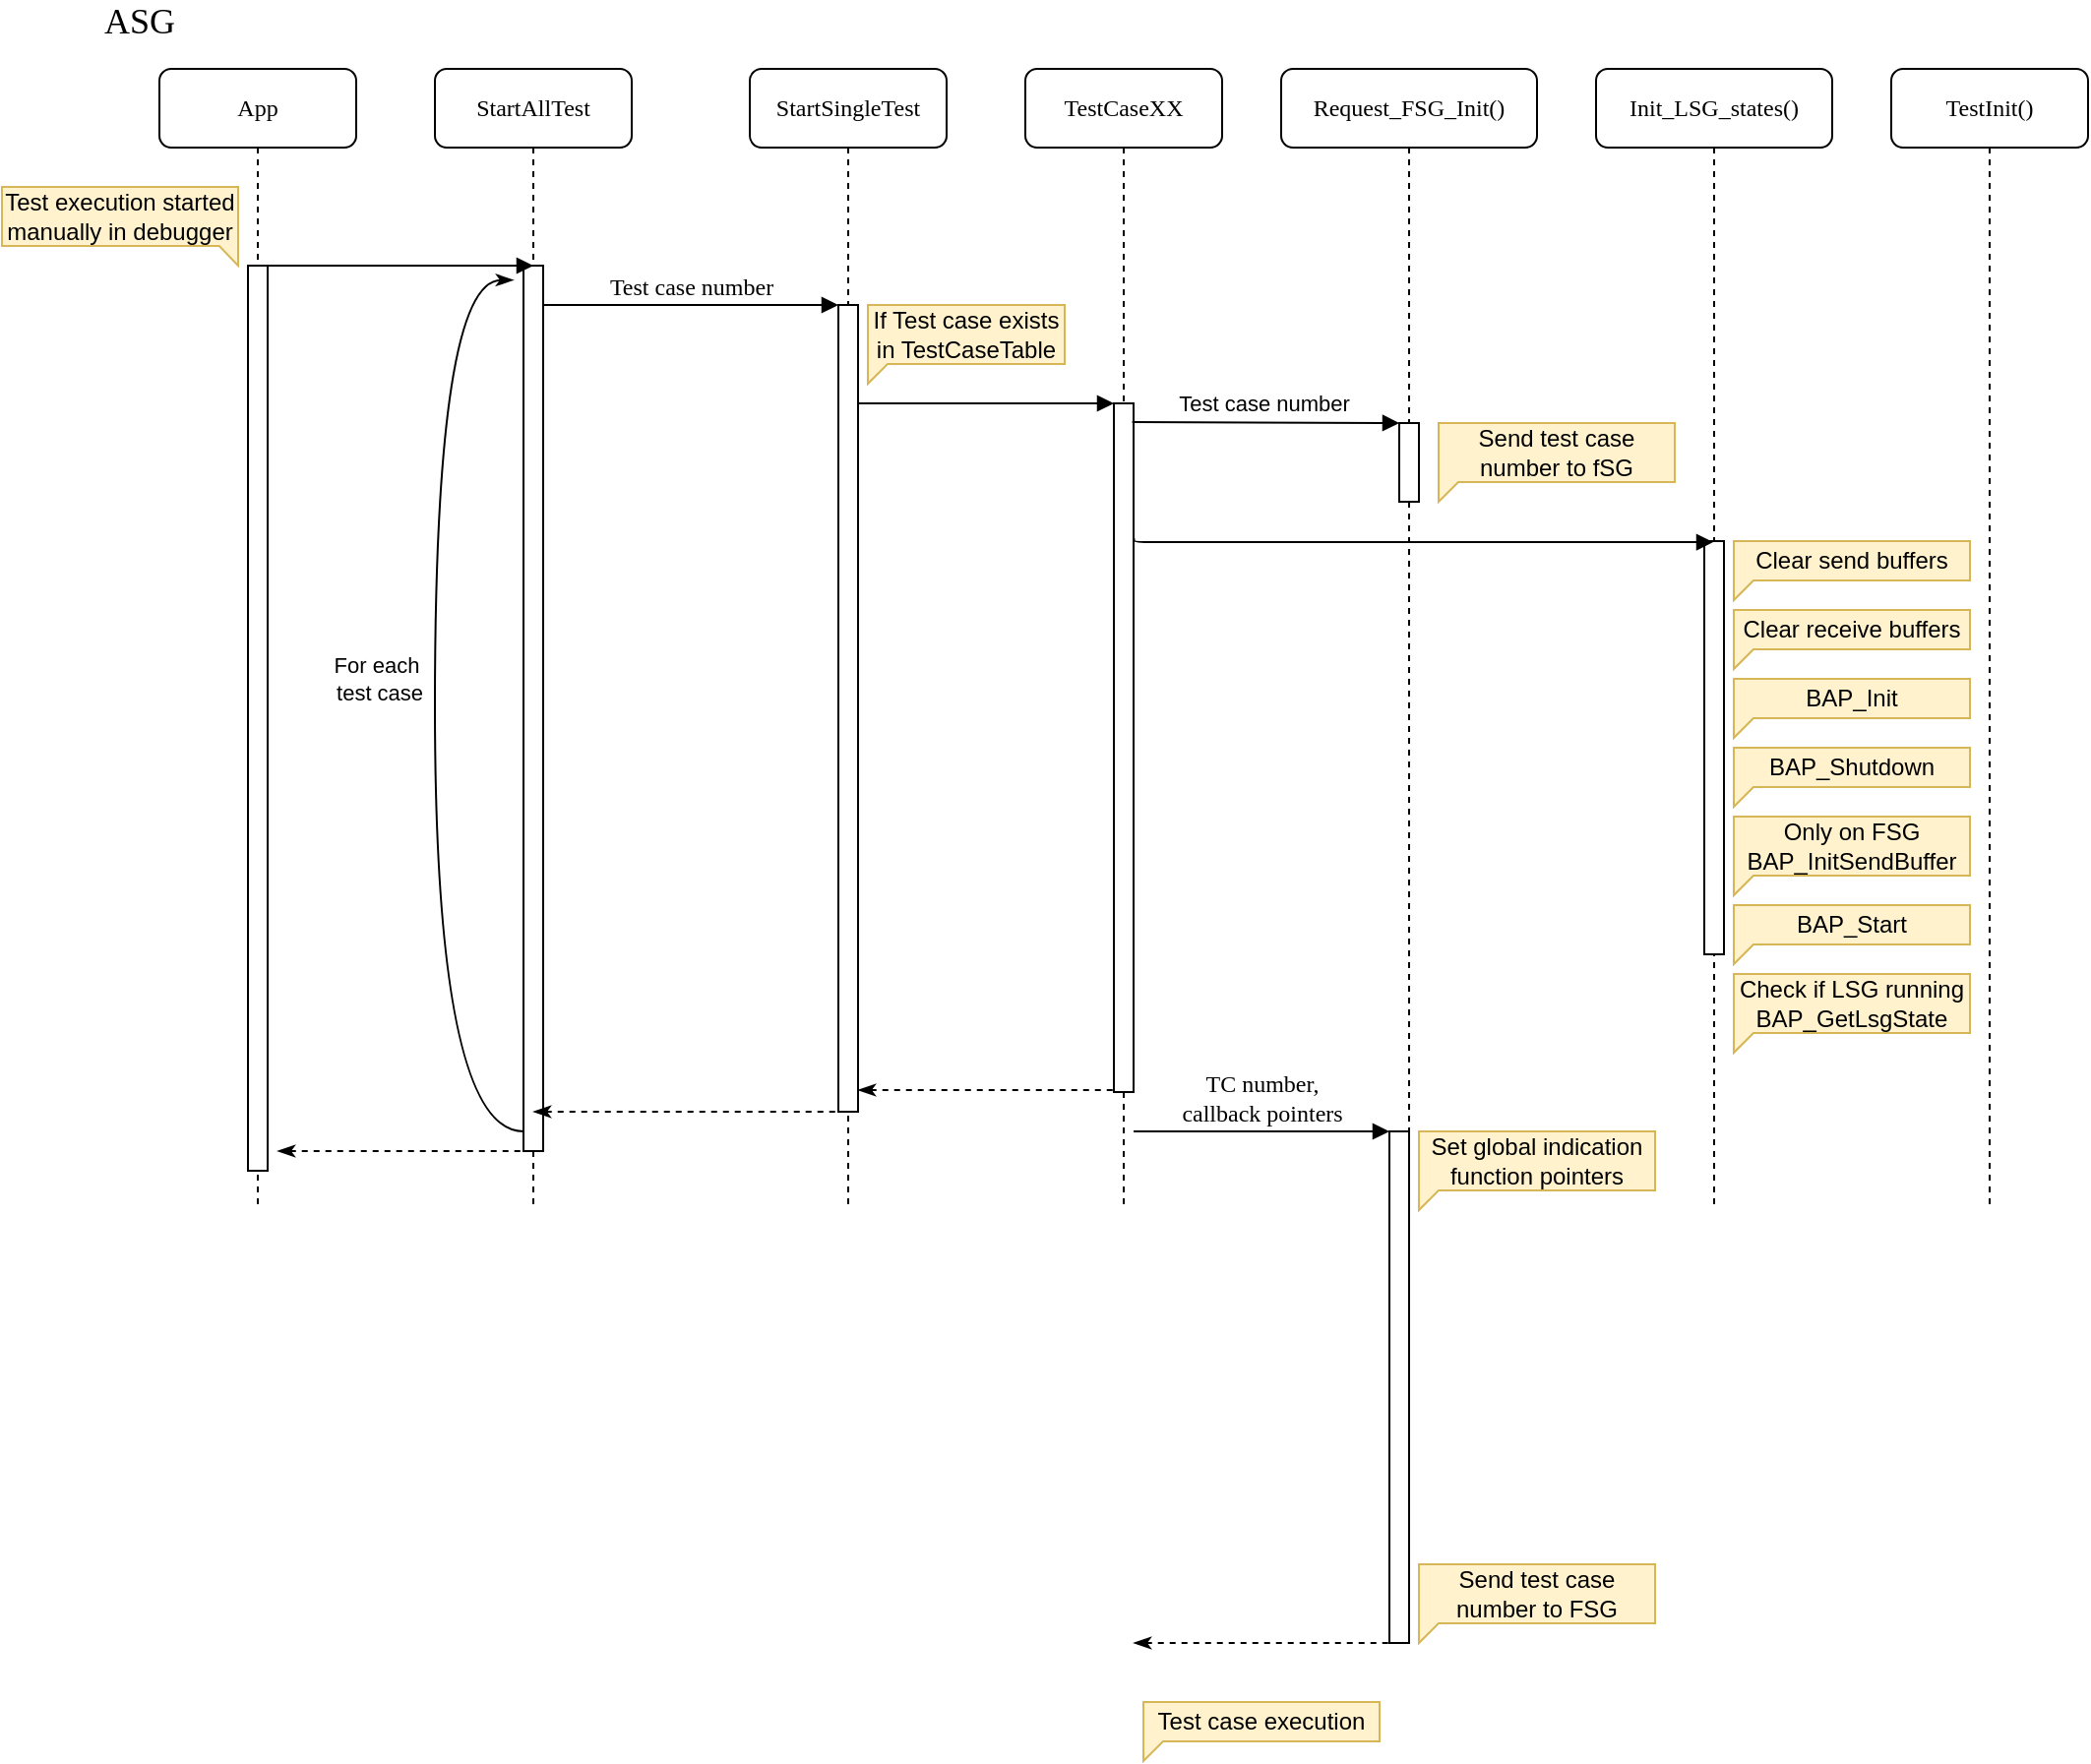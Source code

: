 <mxfile version="14.6.11" type="github">
  <diagram name="Page-1" id="13e1069c-82ec-6db2-03f1-153e76fe0fe0">
    <mxGraphModel dx="1022" dy="478" grid="1" gridSize="10" guides="1" tooltips="1" connect="1" arrows="1" fold="1" page="1" pageScale="1" pageWidth="1100" pageHeight="850" background="none" math="0" shadow="0">
      <root>
        <mxCell id="0" />
        <mxCell id="1" parent="0" />
        <mxCell id="7baba1c4bc27f4b0-2" value="StartAllTest" style="shape=umlLifeline;perimeter=lifelinePerimeter;whiteSpace=wrap;html=1;container=1;collapsible=0;recursiveResize=0;outlineConnect=0;rounded=1;shadow=0;comic=0;labelBackgroundColor=none;strokeWidth=1;fontFamily=Verdana;fontSize=12;align=center;" parent="1" vertex="1">
          <mxGeometry x="240" y="80" width="100" height="580" as="geometry" />
        </mxCell>
        <mxCell id="7baba1c4bc27f4b0-10" value="" style="html=1;points=[];perimeter=orthogonalPerimeter;rounded=0;shadow=0;comic=0;labelBackgroundColor=none;strokeWidth=1;fontFamily=Verdana;fontSize=12;align=center;" parent="7baba1c4bc27f4b0-2" vertex="1">
          <mxGeometry x="45" y="100" width="10" height="450" as="geometry" />
        </mxCell>
        <mxCell id="oMLnvu2sPfIuHbvhSCbc-16" style="edgeStyle=orthogonalEdgeStyle;orthogonalLoop=1;jettySize=auto;html=1;startArrow=classicThin;startFill=1;endArrow=none;endFill=0;exitX=0.167;exitY=0.018;exitDx=0;exitDy=0;exitPerimeter=0;strokeColor=none;curved=1;" parent="7baba1c4bc27f4b0-2" source="7baba1c4bc27f4b0-10" target="7baba1c4bc27f4b0-2" edge="1">
          <mxGeometry relative="1" as="geometry">
            <mxPoint x="40" y="590" as="targetPoint" />
            <Array as="points">
              <mxPoint x="8" y="108" />
              <mxPoint x="8" y="310" />
              <mxPoint x="-30" y="310" />
              <mxPoint x="-30" y="540" />
            </Array>
          </mxGeometry>
        </mxCell>
        <mxCell id="7baba1c4bc27f4b0-3" value="StartSingleTest" style="shape=umlLifeline;perimeter=lifelinePerimeter;whiteSpace=wrap;html=1;container=1;collapsible=0;recursiveResize=0;outlineConnect=0;rounded=1;shadow=0;comic=0;labelBackgroundColor=none;strokeWidth=1;fontFamily=Verdana;fontSize=12;align=center;" parent="1" vertex="1">
          <mxGeometry x="400" y="80" width="100" height="580" as="geometry" />
        </mxCell>
        <mxCell id="7baba1c4bc27f4b0-13" value="" style="html=1;points=[];perimeter=orthogonalPerimeter;rounded=0;shadow=0;comic=0;labelBackgroundColor=none;strokeWidth=1;fontFamily=Verdana;fontSize=12;align=center;" parent="7baba1c4bc27f4b0-3" vertex="1">
          <mxGeometry x="45" y="120" width="10" height="410" as="geometry" />
        </mxCell>
        <mxCell id="7baba1c4bc27f4b0-4" value="TestCaseXX" style="shape=umlLifeline;perimeter=lifelinePerimeter;whiteSpace=wrap;html=1;container=1;collapsible=0;recursiveResize=0;outlineConnect=0;rounded=1;shadow=0;comic=0;labelBackgroundColor=none;strokeWidth=1;fontFamily=Verdana;fontSize=12;align=center;" parent="1" vertex="1">
          <mxGeometry x="540" y="80" width="100" height="580" as="geometry" />
        </mxCell>
        <mxCell id="7baba1c4bc27f4b0-5" value="Init_LSG_states()" style="shape=umlLifeline;perimeter=lifelinePerimeter;whiteSpace=wrap;html=1;container=1;collapsible=0;recursiveResize=0;outlineConnect=0;rounded=1;shadow=0;comic=0;labelBackgroundColor=none;strokeWidth=1;fontFamily=Verdana;fontSize=12;align=center;" parent="1" vertex="1">
          <mxGeometry x="830" y="80" width="120" height="580" as="geometry" />
        </mxCell>
        <mxCell id="0U7owIf70crT0n3WG6go-4" value="" style="html=1;points=[];perimeter=orthogonalPerimeter;rounded=0;shadow=0;comic=0;labelBackgroundColor=none;strokeWidth=1;fontFamily=Verdana;fontSize=12;align=center;" vertex="1" parent="7baba1c4bc27f4b0-5">
          <mxGeometry x="55" y="240" width="10" height="210" as="geometry" />
        </mxCell>
        <mxCell id="7baba1c4bc27f4b0-8" value="App" style="shape=umlLifeline;perimeter=lifelinePerimeter;whiteSpace=wrap;html=1;container=1;collapsible=0;recursiveResize=0;outlineConnect=0;rounded=1;shadow=0;comic=0;labelBackgroundColor=none;strokeWidth=1;fontFamily=Verdana;fontSize=12;align=center;" parent="1" vertex="1">
          <mxGeometry x="100" y="80" width="100" height="580" as="geometry" />
        </mxCell>
        <mxCell id="7baba1c4bc27f4b0-9" value="" style="html=1;points=[];perimeter=orthogonalPerimeter;rounded=0;shadow=0;comic=0;labelBackgroundColor=none;strokeWidth=1;fontFamily=Verdana;fontSize=12;align=center;" parent="7baba1c4bc27f4b0-8" vertex="1">
          <mxGeometry x="45" y="100" width="10" height="460" as="geometry" />
        </mxCell>
        <mxCell id="7baba1c4bc27f4b0-16" value="" style="html=1;points=[];perimeter=orthogonalPerimeter;rounded=0;shadow=0;comic=0;labelBackgroundColor=none;strokeWidth=1;fontFamily=Verdana;fontSize=12;align=center;" parent="1" vertex="1">
          <mxGeometry x="585" y="250" width="10" height="350" as="geometry" />
        </mxCell>
        <mxCell id="7baba1c4bc27f4b0-17" value="" style="html=1;verticalAlign=bottom;endArrow=block;labelBackgroundColor=none;fontFamily=Verdana;fontSize=12;edgeStyle=elbowEdgeStyle;elbow=vertical;" parent="1" source="7baba1c4bc27f4b0-13" target="7baba1c4bc27f4b0-16" edge="1">
          <mxGeometry relative="1" as="geometry">
            <mxPoint x="510" y="220" as="sourcePoint" />
            <Array as="points">
              <mxPoint x="540" y="250" />
              <mxPoint x="540" y="260" />
              <mxPoint x="520" y="270" />
              <mxPoint x="460" y="220" />
            </Array>
            <mxPoint as="offset" />
          </mxGeometry>
        </mxCell>
        <mxCell id="7baba1c4bc27f4b0-19" value="" style="html=1;points=[];perimeter=orthogonalPerimeter;rounded=0;shadow=0;comic=0;labelBackgroundColor=none;strokeWidth=1;fontFamily=Verdana;fontSize=12;align=center;" parent="1" vertex="1">
          <mxGeometry x="725" y="620" width="10" height="260" as="geometry" />
        </mxCell>
        <mxCell id="7baba1c4bc27f4b0-20" value="TC number, &lt;br&gt;callback pointers" style="html=1;verticalAlign=bottom;endArrow=block;entryX=0;entryY=0;labelBackgroundColor=none;fontFamily=Verdana;fontSize=12;edgeStyle=elbowEdgeStyle;elbow=vertical;" parent="1" target="7baba1c4bc27f4b0-19" edge="1">
          <mxGeometry relative="1" as="geometry">
            <mxPoint x="595" y="620" as="sourcePoint" />
          </mxGeometry>
        </mxCell>
        <mxCell id="7baba1c4bc27f4b0-11" value="" style="html=1;verticalAlign=bottom;endArrow=block;labelBackgroundColor=none;fontFamily=Verdana;fontSize=12;edgeStyle=elbowEdgeStyle;elbow=vertical;" parent="1" source="7baba1c4bc27f4b0-9" edge="1">
          <mxGeometry relative="1" as="geometry">
            <mxPoint x="220" y="190" as="sourcePoint" />
            <mxPoint x="290" y="180" as="targetPoint" />
            <Array as="points">
              <mxPoint x="180" y="180" />
              <mxPoint x="250" y="250" />
            </Array>
          </mxGeometry>
        </mxCell>
        <mxCell id="7baba1c4bc27f4b0-14" value="Test case number" style="html=1;verticalAlign=bottom;endArrow=block;entryX=0;entryY=0;labelBackgroundColor=none;fontFamily=Verdana;fontSize=12;edgeStyle=elbowEdgeStyle;elbow=vertical;" parent="1" source="7baba1c4bc27f4b0-10" target="7baba1c4bc27f4b0-13" edge="1">
          <mxGeometry relative="1" as="geometry">
            <mxPoint x="370" y="200" as="sourcePoint" />
          </mxGeometry>
        </mxCell>
        <mxCell id="7baba1c4bc27f4b0-40" value="&lt;font style=&quot;font-size: 18px&quot;&gt;ASG&lt;/font&gt;" style="shape=note;whiteSpace=wrap;html=1;size=14;verticalAlign=top;align=left;spacingTop=-6;rounded=0;shadow=0;comic=0;labelBackgroundColor=none;strokeWidth=1;fontFamily=Verdana;fontSize=12;strokeColor=none;fillColor=none;" parent="1" vertex="1">
          <mxGeometry x="70" y="45" width="50" height="20" as="geometry" />
        </mxCell>
        <mxCell id="oMLnvu2sPfIuHbvhSCbc-2" value="Test execution started manually in debugger" style="shape=callout;whiteSpace=wrap;html=1;perimeter=calloutPerimeter;fillColor=#fff2cc;position2=1;base=20;size=10;position=0.92;strokeColor=#d6b656;" parent="1" vertex="1">
          <mxGeometry x="20" y="140" width="120" height="40" as="geometry" />
        </mxCell>
        <mxCell id="oMLnvu2sPfIuHbvhSCbc-3" value="If Test case exists in TestCaseTable" style="shape=callout;whiteSpace=wrap;html=1;perimeter=calloutPerimeter;fillColor=#fff2cc;position2=0;base=10;size=10;position=0;strokeColor=#d6b656;" parent="1" vertex="1">
          <mxGeometry x="460" y="200" width="100" height="40" as="geometry" />
        </mxCell>
        <mxCell id="oMLnvu2sPfIuHbvhSCbc-4" value="Set global indication function pointers" style="shape=callout;whiteSpace=wrap;html=1;perimeter=calloutPerimeter;fillColor=#fff2cc;position2=0;base=10;size=10;position=0;strokeColor=#d6b656;" parent="1" vertex="1">
          <mxGeometry x="740" y="620" width="120" height="40" as="geometry" />
        </mxCell>
        <mxCell id="oMLnvu2sPfIuHbvhSCbc-6" value="BAP_Init" style="shape=callout;whiteSpace=wrap;html=1;perimeter=calloutPerimeter;fillColor=#fff2cc;position2=0;base=10;size=10;position=0;strokeColor=#d6b656;" parent="1" vertex="1">
          <mxGeometry x="900" y="390" width="120" height="30" as="geometry" />
        </mxCell>
        <mxCell id="oMLnvu2sPfIuHbvhSCbc-7" value="BAP_Shutdown" style="shape=callout;whiteSpace=wrap;html=1;perimeter=calloutPerimeter;fillColor=#fff2cc;position2=0;base=10;size=10;position=0;strokeColor=#d6b656;" parent="1" vertex="1">
          <mxGeometry x="900" y="425" width="120" height="30" as="geometry" />
        </mxCell>
        <mxCell id="oMLnvu2sPfIuHbvhSCbc-8" value="BAP_Start" style="shape=callout;whiteSpace=wrap;html=1;perimeter=calloutPerimeter;fillColor=#fff2cc;position2=0;base=10;size=10;position=0;strokeColor=#d6b656;" parent="1" vertex="1">
          <mxGeometry x="900" y="505" width="120" height="30" as="geometry" />
        </mxCell>
        <mxCell id="oMLnvu2sPfIuHbvhSCbc-10" value="Check if LSG running&lt;br&gt;BAP_GetLsgState" style="shape=callout;whiteSpace=wrap;html=1;perimeter=calloutPerimeter;fillColor=#fff2cc;position2=0;base=10;size=10;position=0;strokeColor=#d6b656;" parent="1" vertex="1">
          <mxGeometry x="900" y="540" width="120" height="40" as="geometry" />
        </mxCell>
        <mxCell id="oMLnvu2sPfIuHbvhSCbc-11" value="Send test case number to FSG" style="shape=callout;whiteSpace=wrap;html=1;perimeter=calloutPerimeter;fillColor=#fff2cc;position2=0;base=10;size=10;position=0;strokeColor=#d6b656;" parent="1" vertex="1">
          <mxGeometry x="740" y="840" width="120" height="40" as="geometry" />
        </mxCell>
        <mxCell id="oMLnvu2sPfIuHbvhSCbc-12" value="" style="html=1;verticalAlign=bottom;endArrow=none;entryX=0;entryY=0;labelBackgroundColor=none;fontFamily=Verdana;fontSize=12;edgeStyle=elbowEdgeStyle;elbow=vertical;endFill=0;startArrow=classicThin;startFill=1;dashed=1;" parent="1" edge="1">
          <mxGeometry relative="1" as="geometry">
            <mxPoint x="595" y="880" as="sourcePoint" />
            <mxPoint x="725" y="880.0" as="targetPoint" />
          </mxGeometry>
        </mxCell>
        <mxCell id="oMLnvu2sPfIuHbvhSCbc-13" value="Test case execution" style="shape=callout;whiteSpace=wrap;html=1;perimeter=calloutPerimeter;fillColor=#fff2cc;position2=0;base=10;size=10;position=0;strokeColor=#d6b656;" parent="1" vertex="1">
          <mxGeometry x="600" y="910" width="120" height="30" as="geometry" />
        </mxCell>
        <mxCell id="oMLnvu2sPfIuHbvhSCbc-14" value="" style="html=1;verticalAlign=bottom;endArrow=none;entryX=0;entryY=0;labelBackgroundColor=none;fontFamily=Verdana;fontSize=12;edgeStyle=elbowEdgeStyle;elbow=vertical;endFill=0;startArrow=classicThin;startFill=1;dashed=1;" parent="1" edge="1">
          <mxGeometry relative="1" as="geometry">
            <mxPoint x="455" y="599" as="sourcePoint" />
            <mxPoint x="585" y="599.0" as="targetPoint" />
          </mxGeometry>
        </mxCell>
        <mxCell id="oMLnvu2sPfIuHbvhSCbc-15" value="" style="html=1;verticalAlign=bottom;endArrow=none;entryX=0;entryY=0;labelBackgroundColor=none;fontFamily=Verdana;fontSize=12;edgeStyle=elbowEdgeStyle;elbow=vertical;endFill=0;startArrow=classicThin;startFill=1;dashed=1;" parent="1" source="7baba1c4bc27f4b0-2" edge="1">
          <mxGeometry relative="1" as="geometry">
            <mxPoint x="320" y="610" as="sourcePoint" />
            <mxPoint x="450" y="610.0" as="targetPoint" />
          </mxGeometry>
        </mxCell>
        <mxCell id="oMLnvu2sPfIuHbvhSCbc-17" style="edgeStyle=orthogonalEdgeStyle;curved=1;orthogonalLoop=1;jettySize=auto;html=1;startArrow=none;startFill=0;endArrow=classicThin;endFill=1;" parent="1" source="7baba1c4bc27f4b0-10" edge="1">
          <mxGeometry relative="1" as="geometry">
            <mxPoint x="280" y="187.333" as="targetPoint" />
            <Array as="points">
              <mxPoint x="240" y="620" />
              <mxPoint x="240" y="187" />
            </Array>
          </mxGeometry>
        </mxCell>
        <mxCell id="oMLnvu2sPfIuHbvhSCbc-18" value="For each&lt;br&gt;&amp;nbsp;test case" style="edgeLabel;html=1;align=center;verticalAlign=middle;resizable=0;points=[];" parent="oMLnvu2sPfIuHbvhSCbc-17" vertex="1" connectable="0">
          <mxGeometry x="-0.035" relative="1" as="geometry">
            <mxPoint x="-30" y="-25" as="offset" />
          </mxGeometry>
        </mxCell>
        <mxCell id="oMLnvu2sPfIuHbvhSCbc-19" value="" style="html=1;verticalAlign=bottom;endArrow=none;entryX=0;entryY=0;labelBackgroundColor=none;fontFamily=Verdana;fontSize=12;edgeStyle=elbowEdgeStyle;elbow=vertical;endFill=0;startArrow=classicThin;startFill=1;dashed=1;" parent="1" edge="1">
          <mxGeometry relative="1" as="geometry">
            <mxPoint x="160" y="630" as="sourcePoint" />
            <mxPoint x="290.5" y="630.0" as="targetPoint" />
          </mxGeometry>
        </mxCell>
        <mxCell id="0U7owIf70crT0n3WG6go-2" value="Request_FSG_Init()" style="shape=umlLifeline;perimeter=lifelinePerimeter;whiteSpace=wrap;html=1;container=1;collapsible=0;recursiveResize=0;outlineConnect=0;rounded=1;shadow=0;comic=0;labelBackgroundColor=none;strokeWidth=1;fontFamily=Verdana;fontSize=12;align=center;" vertex="1" parent="1">
          <mxGeometry x="670" y="80" width="130" height="580" as="geometry" />
        </mxCell>
        <mxCell id="0U7owIf70crT0n3WG6go-5" value="" style="html=1;points=[];perimeter=orthogonalPerimeter;rounded=0;shadow=0;comic=0;labelBackgroundColor=none;strokeWidth=1;fontFamily=Verdana;fontSize=12;align=center;" vertex="1" parent="0U7owIf70crT0n3WG6go-2">
          <mxGeometry x="60" y="180" width="10" height="40" as="geometry" />
        </mxCell>
        <mxCell id="0U7owIf70crT0n3WG6go-3" value="TestInit()" style="shape=umlLifeline;perimeter=lifelinePerimeter;whiteSpace=wrap;html=1;container=1;collapsible=0;recursiveResize=0;outlineConnect=0;rounded=1;shadow=0;comic=0;labelBackgroundColor=none;strokeWidth=1;fontFamily=Verdana;fontSize=12;align=center;" vertex="1" parent="1">
          <mxGeometry x="980" y="80" width="100" height="580" as="geometry" />
        </mxCell>
        <mxCell id="0U7owIf70crT0n3WG6go-6" value="" style="html=1;verticalAlign=bottom;endArrow=block;labelBackgroundColor=none;fontFamily=Verdana;fontSize=12;edgeStyle=elbowEdgeStyle;elbow=vertical;exitX=0.931;exitY=0.027;exitDx=0;exitDy=0;exitPerimeter=0;" edge="1" parent="1" source="7baba1c4bc27f4b0-16">
          <mxGeometry relative="1" as="geometry">
            <mxPoint x="600.0" y="260.0" as="sourcePoint" />
            <Array as="points">
              <mxPoint x="685" y="260" />
              <mxPoint x="685" y="270" />
              <mxPoint x="665" y="280" />
              <mxPoint x="605" y="230" />
            </Array>
            <mxPoint as="offset" />
            <mxPoint x="730.0" y="260.0" as="targetPoint" />
          </mxGeometry>
        </mxCell>
        <mxCell id="0U7owIf70crT0n3WG6go-9" value="Test case number" style="edgeLabel;html=1;align=center;verticalAlign=middle;resizable=0;points=[];" vertex="1" connectable="0" parent="0U7owIf70crT0n3WG6go-6">
          <mxGeometry x="0.209" y="-3" relative="1" as="geometry">
            <mxPoint x="-16" y="-13" as="offset" />
          </mxGeometry>
        </mxCell>
        <mxCell id="0U7owIf70crT0n3WG6go-7" value="Send test case number to fSG" style="shape=callout;whiteSpace=wrap;html=1;perimeter=calloutPerimeter;fillColor=#fff2cc;position2=0;base=10;size=10;position=0;strokeColor=#d6b656;" vertex="1" parent="1">
          <mxGeometry x="750" y="260" width="120" height="40" as="geometry" />
        </mxCell>
        <mxCell id="0U7owIf70crT0n3WG6go-8" value="" style="html=1;verticalAlign=bottom;endArrow=block;labelBackgroundColor=none;fontFamily=Verdana;fontSize=12;edgeStyle=elbowEdgeStyle;elbow=vertical;exitX=1.023;exitY=0.196;exitDx=0;exitDy=0;exitPerimeter=0;" edge="1" parent="1" source="7baba1c4bc27f4b0-16" target="7baba1c4bc27f4b0-5">
          <mxGeometry relative="1" as="geometry">
            <mxPoint x="614.31" y="320.0" as="sourcePoint" />
            <Array as="points">
              <mxPoint x="705" y="320.55" />
              <mxPoint x="705" y="330.55" />
              <mxPoint x="685" y="340.55" />
              <mxPoint x="625" y="290.55" />
            </Array>
            <mxPoint as="offset" />
            <mxPoint x="750.0" y="320.55" as="targetPoint" />
          </mxGeometry>
        </mxCell>
        <mxCell id="0U7owIf70crT0n3WG6go-10" value="Clear send buffers" style="shape=callout;whiteSpace=wrap;html=1;perimeter=calloutPerimeter;fillColor=#fff2cc;position2=0;base=10;size=10;position=0;strokeColor=#d6b656;" vertex="1" parent="1">
          <mxGeometry x="900" y="320" width="120" height="30" as="geometry" />
        </mxCell>
        <mxCell id="0U7owIf70crT0n3WG6go-11" value="Clear receive buffers" style="shape=callout;whiteSpace=wrap;html=1;perimeter=calloutPerimeter;fillColor=#fff2cc;position2=0;base=10;size=10;position=0;strokeColor=#d6b656;" vertex="1" parent="1">
          <mxGeometry x="900" y="355" width="120" height="30" as="geometry" />
        </mxCell>
        <mxCell id="0U7owIf70crT0n3WG6go-12" value="Only on FSG&lt;br&gt;BAP_InitSendBuffer" style="shape=callout;whiteSpace=wrap;html=1;perimeter=calloutPerimeter;fillColor=#fff2cc;position2=0;base=10;size=10;position=0;strokeColor=#d6b656;" vertex="1" parent="1">
          <mxGeometry x="900" y="460" width="120" height="40" as="geometry" />
        </mxCell>
      </root>
    </mxGraphModel>
  </diagram>
</mxfile>
